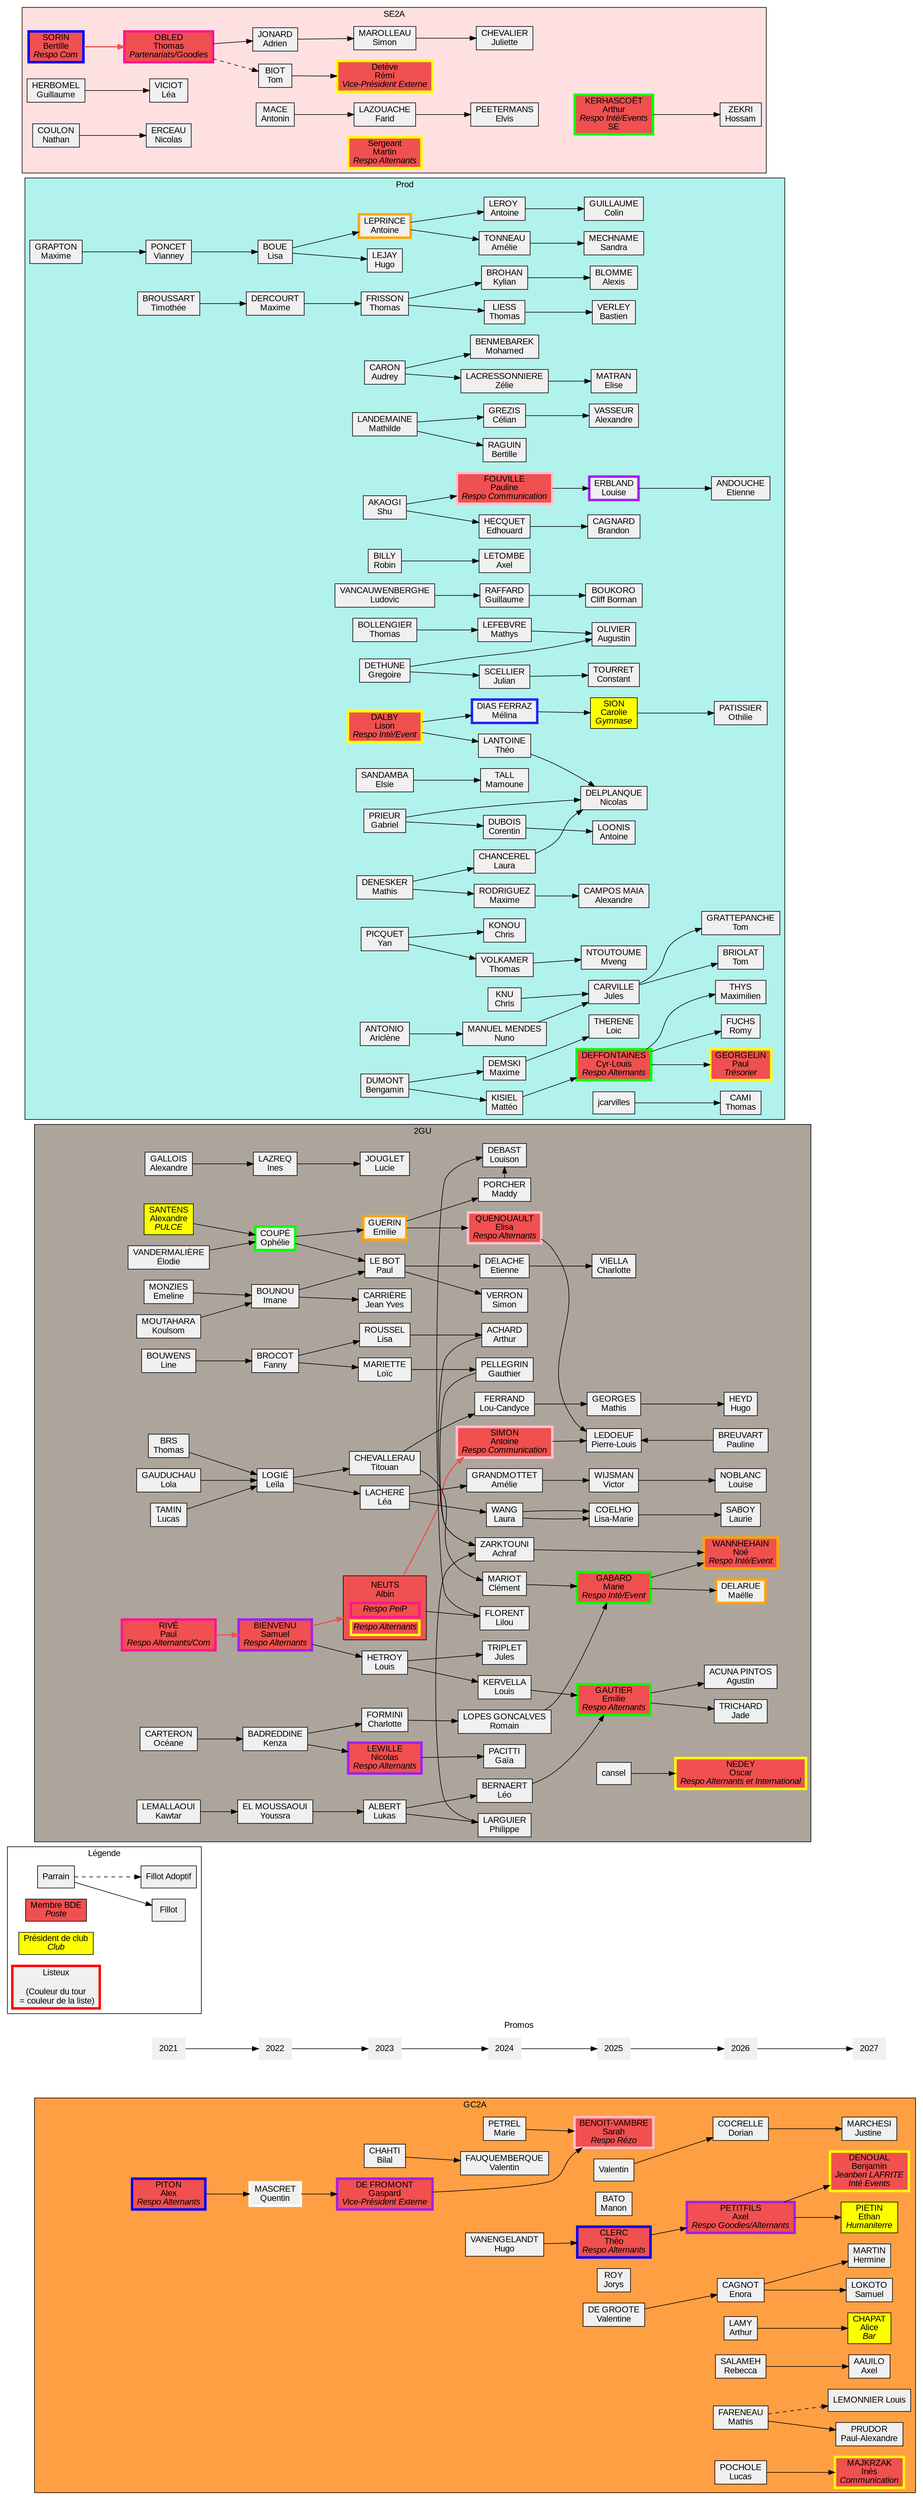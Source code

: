 digraph alternants {
	graph [
		charset = "UTF-8";
		style = filled;
		fontname = "Arial";
	];

	node [
		shape = box;
		style = filled;
		fillcolor = "#f0f0f0";
		fontname = "Arial";
	];

	rankdir = LR;


	subgraph cluster_promos {
		label = "Promos";
		penwidth = 0;
		color = none;
		node [shape = none];
		"2021" -> "2022" -> "2023" -> "2024"-> "2025" -> "2026" -> "2027";
	}

	subgraph cluster_legende {
		label = "Légende";
		fillcolor = none;
		leg_parrain	[label = "Parrain"];
		leg_fillot	[label = "Fillot"];
		leg_fillotadop	[label = "Fillot Adoptif"];
		leg_BDE		[label = <Membre BDE<BR/><I>Poste</I>> fillcolor="#f05050"];
		leg_prez	[label = <Président de club<BR/><I>Club</I>> fillcolor="yellow"];
		leg_listeux	[label = "Listeux\n\n(Couleur du tour\n = couleur de la liste)" penwidth=4 color="red"];
		leg_parrain -> leg_fillot;
		leg_parrain -> leg_fillotadop [style = "dashed"];
	}

	subgraph cluster_2GU {
		label = "2GU";
		fillcolor = "#ada59c";
		{ rank="same";
			tes 			[color = "#ada59c" fillcolor = "#ada59c" fontcolor = "#ada59c"];
		}
		{ rank="same";
			alexandregall	[label = "GALLOIS\nAlexandre"];
			alexandresant	[label = <SANTENS<BR/>Alexandre<BR/><I>PULCE</I>> fillcolor="yellow"];
			elodievan	[label = "VANDERMALIÈRE\nÉlodie"];
			emelinemonz	[label = "MONZIES\nEmeline"];
			kawtarlem	[label = "LEMALLAOUI\nKawtar"];
			koulsommouta	[label = "MOUTAHARA\nKoulsom"];
			linebouw	[label = "BOUWENS\nLine"];
			lolagaudu	[label = "GAUDUCHAU\nLola"];
			lucastam	[label = "TAMIN\nLucas"];
			oceanecarte	[label = "CARTERON\nOcéane"];
			paulrive	[label = <RIVÉ<BR/>Paul<BR/><I>Respo Alternants/Com</I>> fillcolor="#f05050" penwidth=4 color="deeppink"];
			thomasbrs	[label = "BRS\nThomas"];
		}
			tes-> thomasbrs [penwidth=2 color = "invis"];
		{ rank="same";
			fannybroc	[label = "BROCOT\nFanny"];
			imanebounou	[label = "BOUNOU\nImane"];
			ineslazre	[label = "LAZREQ\nInes"];
			kenzabad	[label = "BADREDDINE\nKenza"];
			leilalogi	[label = "LOGIÉ\nLeïla"];
			opheliecoup	[label = "COUPÉ\nOphélie" penwidth=4 color="green"];
			samuelbienv	[label = <BIENVENU<BR/>Samuel<BR/><I>Respo Alternants</I>> fillcolor="#f05050" penwidth=4 color="purple"]; 
			youssraelmou	[label = "EL MOUSSAOUI\nYoussra"];
		}
		alexandregall -> ineslazre;
		alexandresant -> opheliecoup;
		elodievan -> opheliecoup;
		emelinemonz -> imanebounou;
		kawtarlem -> youssraelmou;
		koulsommouta -> imanebounou;
		linebouw -> fannybroc;
		lolagaudu -> leilalogi;
		lucastam -> leilalogi;
		oceanecarte -> kenzabad;
		paulrive -> samuelbienv [penwidth=2 color = "#f05050"];
		thomasbrs -> leilalogi;

		{ rank="same";
			albinneu	[label = <<table border="0">
							<tr><td border="0">NEUTS<BR/>Albin</td></tr>
							<tr><td border="4" color="deeppink"><I>Respo PeiP</I></td></tr>
							<tr><td border="4" color="yellow"><I>Respo Alternants</I></td></tr>
						</table>> fillcolor="#f05050"];
			charlottefor	[label = "FORMINI\nCharlotte"];
			emilieguer	[label = "GUERIN\nEmilie" penwidth=4 color="orange"];
			jeanyvescarr	[label = "CARRIÈRE\nJean Yves"];
			lealachere	[label = "LACHERÉ\nLéa"];
			lisarouss	[label = "ROUSSEL\nLisa"];
			loicmariet	[label = "MARIETTE\nLoïc"];
			louishetr	[label = "HETROY\nLouis"];
			luciejougl	[label = "JOUGLET\nLucie"];
			lukasalb	[label = "ALBERT\nLukas"];
			nicolaslew	[label = <LEWILLE<BR/>Nicolas<BR/><I>Respo Alternants</I>> penwidth=4 fillcolor="#f05050" color="purple"];
			paullebo	[label = "LE BOT\nPaul"];
			titouancheva	[label = "CHEVALLERAU\nTitouan"];
		}
		fannybroc -> lisarouss;
		fannybroc -> loicmariet;
		imanebounou -> jeanyvescarr;
		imanebounou -> paullebo;
		ineslazre -> luciejougl;
		kenzabad -> charlottefor;
		kenzabad -> nicolaslew;
		leilalogi -> lealachere;
		leilalogi -> titouancheva;
		opheliecoup -> emilieguer;
		opheliecoup -> paullebo;
		samuelbienv -> albinneu [penwidth=2 color = "#f05050"];
		samuelbienv -> louishetr;
		youssraelmou -> lukasalb;
		{ rank = "same";
			antoinesim [label = <SIMON<BR/>Antoine<BR/><I>Respo Communication</I>> fillcolor="#f05050" penwidth=4 color="pink"];
			lilouflo   [label = "FLORENT\nLilou"];
			louiskerv  [label = "KERVELLA\nLouis"];
			julestrip  [label = "TRIPLET\nJules"];
			gaiapaci   [label = "PACITTI\nGaïa"];
			romainlop  [label = "LOPES GONCALVES\nRomain"];
			maddyporc  [label = "PORCHER\nMaddy"];
			elisaquen  [label = <QUENOUAULT<BR/>Elisa<BR/><I>Respo Alternants</I>> fillcolor="#f05050" penwidth=4 color="pink"];
			etiennedel [label = "DELACHE\nEtienne"];
			simonverr  [label = "VERRON\nSimon"];
			arthurach  [label = "ACHARD\nArthur"];
			gauthierpl [label = "PELLEGRIN\nGauthier"];
			ameliegra  [label = "GRANDMOTTET\nAmélie"];
			laurawan   [label = "WANG\nLaura"];
			clementmar [label = "MARIOT\nClément"];
			loucandyce [label = "FERRAND\nLou-Candyce"];
			phillippela [label = "LARGUIER\nPhilippe"];
			leobernae    [label = "BERNAERT\nLéo"];
			ldebast  [label = "DEBAST\nLouison"];
			azarktouni [label = "ZARKTOUNI\nAchraf"];

		}
			albinneu -> antoinesim [penwidth=2 color = "#f05050"];
			albinneu -> lilouflo;
			louishetr -> louiskerv;
			louishetr -> julestrip;
			nicolaslew -> gaiapaci;
			charlottefor -> romainlop;
			emilieguer -> maddyporc;
			emilieguer -> elisaquen;
			paullebo -> etiennedel;
			paullebo -> simonverr;
			lisarouss -> arthurach;
			loicmariet -> gauthierpl;
			lealachere -> ameliegra;
			lealachere -> laurawan;
			titouancheva -> clementmar;
			titouancheva -> loucandyce;
			lukasalb -> phillippela;
        	lukasalb -> leobernae;
		{ rank = "same";
			pledoeuf  	[label = "LEDOEUF\nPierre-Louis"];
			egautier 	[label = <GAUTIER<BR/>Emilie<BR/><I>Respo Alternants</I>> fillcolor="#f05050" penwidth=4 color="green"];
			cviella  	[label = "VIELLA\nCharlotte"];
			mgeorges 	[label = "GEORGES\nMathis"];
			vwijsman	[label = "WIJSMAN\nVictor"];
			lcoelho    	[label = "COELHO\nLisa-Marie"];
			mgabard 	[label = <GABARD<BR/>Marie<BR/><I>Respo Inté/Event</I>> fillcolor="#f05050" penwidth=4 color="green"];
		}	
		antoinesim->pledoeuf;
		lilouflo->ldebast;
		louiskerv->egautier;
		romainlop->mgabard;
		maddyporc->ldebast;
		elisaquen->pledoeuf;
		etiennedel->cviella;
		arthurach->azarktouni;
		ameliegra->vwijsman;
		laurawan->lcoelho;
		clementmar->mgabard;
		loucandyce->mgeorges;
		phillippela->azarktouni;
		gauthierpl->azarktouni;
		leobernae->egautier;
		{ rank = "same";//2027
			aacunapi  	[label = "ACUNA PINTOS\nAgustin"];
			onedey 	[label = <NEDEY<BR/>Oscar<BR/><I>Respo Alternants et International</I>>, fillcolor="#f05050", penwidth=4, color="yellow"];
			mdelarue 	[label = <DELARUE<BR/>Maëlle<BR/>>, penwidth=4, color="orange"];
			jtrichar  	[label = "TRICHARD\nJade"];
			pbreuvar 	[label = "BREUVART\nPauline"];
			lsaboy	[label = "SABOY\nLaurie"];
			lnoblanc    	[label = "NOBLANC\nLouise"];
			hheyd    	[label = "HEYD\nHugo"];
			nwannhen 	[label = <WANNHEHAIN<BR/>Noé<BR/><I>Respo Inté/Event</I>>, fillcolor="#f05050", penwidth=4, color="orange"];
		}
		egautier->aacunapi;
		egautier->jtrichar;
		pbreuvar->pledoeuf;
		cansel->onedey;
		mgabard->mdelarue;
		lcoelho->lsaboy;
		vwijsman->lnoblanc;
		mgabard->nwannhen;
		azarktouni->nwannhen;
		laurawan->lcoelho;
		mgeorges->hheyd;

        { rank = "same";
			invis1 [style=invis];
        }
	}

	subgraph cluster_prod {
		label = "Prod";
		fillcolor = "#B2F2EC";

		{ rank = "same";//2021
			maximegrapt	[label = "GRAPTON\nMaxime"];
		}

		{ rank = "same";//2022
			vianneypon	[label = "PONCET\nVianney"];
			timothebr   [label = "BROUSSART\nTimothée"];
		}
		maximegrapt -> vianneypon;
		//maximegrapt -> elodievan;
		
		{ rank = "same";//2023
			lisaboue	[label = "BOUE\nLisa"];
			maximeder   [label = "DERCOURT\nMaxime"];
		}
		vianneypon -> lisaboue;
		timothebr->maximeder;

		{ rank = "same";//2024
			antoinelepr	[label = "LEPRINCE\nAntoine" penwidth=4 color="orange"];
			hugoleja	[label = "LEJAY\nHugo"];
			thomasfris [label = "FRISSON\nThomas"];
			audreycar   [label = "CARON\nAudrey"];
			ldalby   [label=<DALBY<BR/>Lison<BR/><I>Respo Inté/Event</I>> fillcolor="#f05050" penwidth=4 color="yellow"];
			mlandemaine	[label = "LANDEMAINE\nMathilde"];
			tbollengier [label = "BOLLENGIER\nThomas"];
			rbilly		[label = "BILLY\nRobin"];
			aantonio	[label = "ANTONIO\nAriclène"];
			sakaogi		[label = "AKAOGI\nShu"];
			lvancauwenberghe	[label = "VANCAUWENBERGHE\nLudovic"];
			esandamba 	[label = "SANDAMBA\nElsie"];
			gprieur		[label = "PRIEUR\nGabriel"];
			ypicquet	[label = "PICQUET\nYan"];
			bdumont		[label = "DUMONT\nBengamin"];
			gdethune	[label = "DETHUNE\nGregoire"];
			mdenesker	[label = "DENESKER\nMathis"];
		}
		maximeder ->thomasfris;
		lisaboue -> antoinelepr;
		lisaboue -> hugoleja;

		{ rank = "same";//2025
		    graffard 	[label = "RAFFARD\nGuillaume"];
			ehecquet 	[label = "HECQUET\nEdhouard"];
			mrodriguez 	[label = "RODRIGUEZ\nMaxime"];
			nmanuel  	[label = "MANUEL MENDES\nNuno"];
			cknu 		[label = "KNU\nChris"];
			mkisiel  	[label = "KISIEL\nMattéo"];
			cdubois 	[label = "DUBOIS\nCorentin"];
			atonneau 	[label = "TONNEAU\nAmélie"];
			mdemski 	[label = "DEMSKI\nMaxime"];
			jscellier 	[label = "SCELLIER\nJulian"];
			cgrezis 	[label = "GREZIS\nCélian"];
			tvolkamer 	[label = "VOLKAMER\nThomas"];
			lchancerel 	[label = "CHANCEREL\nLaura"];
			tlantoine 	[label = "LANTOINE\nThéo"];
			mlefebvre 	[label = "LEFEBVRE\nMathys"];
			antoinele 	[label = "LEROY \nAntoine"];
			melinadia 	[label = "DIAS FERRAZ\nMélina"penwidth=4 color="#2128f5"];
			thomasliess [label = "LIESS\nThomas"];
			kylianbroha [label = "BROHAN\nKylian"];
			zelielacres [label = "LACRESSONNIERE\nZélie"];
			paulinefau 	[label = <FOUVILLE<BR/>Pauline<BR/><I>Respo Communication</I>> fillcolor="#f05050" penwidth=4 color="pink"];
			braguin		[label = "RAGUIN\nBertille"];
			mbenmebarek	[label = "BENMEBAREK\nMohamed"];
			aletombe	[label = "LETOMBE\nAxel"];
			mtall		[label = "TALL\nMamoune"];
			ckonou		[label = "KONOU\nChris"];
		}
		mdenesker -> lchancerel;
		mdenesker -> mrodriguez;
		gdethune -> jscellier;
		gdethune -> aolivier;
		bdumont -> mkisiel;
		bdumont -> mdemski;
		ypicquet -> tvolkamer;
		ypicquet -> ckonou;
		gprieur -> cdubois;
		gprieur -> ndelplanque;
		esandamba -> mtall;
		lvancauwenberghe -> graffard;
		sakaogi -> paulinefau;
		sakaogi -> ehecquet;
		mlandemaine -> braguin;
		mlandemaine -> cgrezis;
		audreycar -> zelielacres;
		audreycar -> mbenmebarek;aantonio
        antoinelepr -> antoinele;
		antoinelepr -> atonneau;
        ldalby -> melinadia;
		ldalby -> tlantoine;
        thomasfris -> thomasliess;
		thomasfris -> kylianbroha;
		tbollengier -> mlefebvre;
		rbilly -> aletombe;
		aantonio ->  nmanuel;

        { rank = "same";//2026
			cboukoro 		[label = "BOUKORO\nCliff Borman"];
			bcagnard 		[label = "CAGNARD\nBrandon"];
			acampo 			[label = "CAMPOS MAIA\nAlexandre"];
			jcarville 		[label = "CARVILLE\nJules"];
			cdeffontaines 	[label = <DEFFONTAINES<BR/>Cyr-Louis<BR/><I>Respo Alternants</I>> fillcolor="#f05050" penwidth=4 color="green"];
			lerbland 		[label = "ERBLAND\nLouise" penwidth=4 color="purple"];
			aloonis 		[label = "LOONIS\nAntoine"];
			ematran 		[label = "MATRAN\nElise"];
			smechname 		[label = "MECHNAME\nSandra"];
			csion 			[label =<SION<BR/>Carolie<BR/><I>Gymnase</I>> fillcolor="yellow"];
			ltherene 		[label = "THERENE\nLoic"];
			ctourret 		[label = "TOURRET\nConstant"];
			avasseur 		[label = "VASSEUR\nAlexandre"];
			bverley 		[label = "VERLEY\nBastien"];
			ablomme 		[label = "BLOMME\nAlexis"];
			mntoutoume 		[label = "NTOUTOUME\nMveng"];
			cguillaume 		[label = "GUILLAUME\nColin"];
			ndelplanque 	[label = "DELPLANQUE\nNicolas"];
			aolivier 		[label = "OLIVIER\nAugustin"];
			
        }
        graffard-> cboukoro;
		ehecquet -> bcagnard;
		mrodriguez -> acampo;
		nmanuel -> jcarville;
		cknu -> jcarville;
		mkisiel -> cdeffontaines;
		paulinefau -> lerbland;
		cdubois -> aloonis;
		zelielacres -> ematran;
		atonneau -> smechname;
		melinadia -> csion;
		mdemski -> ltherene;
		jscellier -> ctourret;
		cgrezis -> avasseur;
		thomasliess -> bverley;
		tvolkamer -> mntoutoume;
		antoinele -> cguillaume;
		lchancerel -> ndelplanque;
		tlantoine -> ndelplanque;
		mlefebvre -> aolivier;
		kylianbroha -> ablomme; 
        
		{ rank = "same";//2027
			opatissier			[label = "PATISSIER\nOthilie"];
			rfuchs                          [label = "FUCHS\nRomy"];
			eandouche			[label = "ANDOUCHE\nEtienne"];
			tcami				[label = "CAMI\nThomas"];
			mthys				[label = "THYS\nMaximilien"];
			pgeorgelin			[label = <GEORGELIN<BR/>Paul<BR/><I>Trésorier</I>> fillcolor="#f05050" penwidth=4 color="yellow"];
			btom				[label = "BRIOLAT\nTom"];
			gtom				[label = "GRATTEPANCHE\nTom"];
		}
		csion -> opatissier;
		cdeffontaines -> rfuchs;
		lerbland -> eandouche;
		jcarvilles -> tcami;
		cdeffontaines -> mthys;
		cdeffontaines -> pgeorgelin;
		jcarville -> btom;
		jcarville -> gtom;
	}
	subgraph cluster_GC2A {
		label = "GC2A";
		fillcolor = "#ff9f43";
		{ rank = "same";
			tesss [color = "invis" fillcolor = "invis" fontcolor = "invis"];
		}

		{ rank = "same";
			alexpiton	[label = <PITON<BR/>Alex<BR/><I>Respo Alternants</I>> fillcolor="#f05050" penwidth=4 color="blue"];
		}
		tesss -> alexpiton [penwidth=4 color="invis"];
		{ rank = "same";
            quentinmas [label = "MASCRET\nQuentin" penwidth=4 color="white"];
			
		}
		alexpiton->quentinmas;

		{ rank = "same";
			gaspardgui	[label = <DE FROMONT<BR/>Gaspard<BR/><I>Vice-Président Externe</I>> fillcolor="#f05050" penwidth=4 color="purple"];
			bchahti		[label = "CHAHTI\nBilal"];
			
		}
        quentinmas->gaspardgui;
		{ rank = "same";
			mariepetrel		[label = "PETREL\nMarie"];
			testtt 			[label = "DE FROMONT\nGaspard",style = "invis"];
			vfauquemerque	[label = "FAUQUEMBERQUE\nValentin"];
			hvanengelandt	[label = "VANENGELANDT\nHugo"];
		}
        //gaspardgui -> testtt [style = "invis"];
			bchahti ->vfauquemerque;
		
		{ rank = "same";
			sarahbenoit	[label = <BENOIT-VAMBRE<BR/>Sarah<BR/><I>Respo Rézo</I>> fillcolor="#f05050" penwidth=4 color="pink"];
			manonbato 	[label = "BATO\nManon"];
			valentin	[label = "Valentin"];
			kroy		[label = "ROY\nJorys"];
			vdegroote	[label = "DE GROOTE\nValentine"];
			tclerc		[label = <CLERC<BR/>Théo<BR/><I>Respo Alternants</I>> fillcolor="#f05050" penwidth=4 color="blue"];

		}
		mariepetrel-> sarahbenoit;
		gaspardgui -> sarahbenoit;
		hvanengelandt -> tclerc;

		{ rank = "same";
			apetitfils  [label = <PETITFILS<BR/>Axel<BR/><I>Respo Goodies/Alternants</I>> fillcolor="#f05050" penwidth=4 color="purple"];
			alamy		[label = "LAMY\nArthur"];
			rsalameh	[label = "SALAMEH\nRebecca"];
			dcocrelle	[label = "COCRELLE\nDorian"];
			ecagnot		[label = "CAGNOT\nEnora"];
			mfarenea	[label = "FARENEAU\nMathis"];
			lpocholl	[label = "POCHOLE\nLucas"];
        }
		tclerc -> apetitfils;
        valentin -> dcocrelle;
		vdegroote -> ecagnot;

		{ rank = "same";//2027
			epietin 	 [label = <PIETIN<BR/>Ethan<BR/><I>Humaniterre</I>> fillcolor="yellow"];
			imajkrza  	[label = <MAJKRZAK<BR/>Inès<BR/><I>Communication</I>> fillcolor="#f05050" penwidth=4 color="yellow"];
			achapat  	[label = <CHAPAT<BR/>Alice<BR/><I>Bar</I>> fillcolor="yellow"];
			slokoto		[label = "LOKOTO\nSamuel"];
			jmarches	[label = "MARCHESI\nJustine "];
			bdenoual	[label = <DENOUAL<BR/>Benjamin<BR/><I>Jeanben LAFRITE<BR/>Inté Events</I>> fillcolor="#f05050" penwidth=4 color="yellow"];
			aaauilo		[label = "AAUILO\nAxel"];
			pprudor		[label = "PRUDOR\nPaul-Alexandre"];
			hmartin		[label = "MARTIN\nHermine"];
			llemonni	[label = "LEMONNIER Louis"];
        }
		apetitfils -> epietin;
        lpocholl -> imajkrza;
		alamy -> achapat;
		ecagnot -> slokoto;
		dcocrelle -> jmarches;
		apetitfils -> bdenoual;
		rsalameh -> aaauilo;
		mfarenea -> pprudor;
		ecagnot -> hmartin;
		mfarenea -> llemonni [style = "dashed"];

    }

	subgraph cluster_SE2A {
		label = "SE2A";
		fillcolor = "#FFE0E0";

		{ rank = "same";//2021
			bertillesor	[label = <SORIN<BR/>Bertille<BR/><I>Respo Com</I>> fillcolor="#f05050" penwidth=4 color = "blue"];
			guillaumeherb	[label = "HERBOMEL\nGuillaume"];
			nathancoulon	[label = "COULON\nNathan"];
		}

		{ rank = "same";//2022
			leavicio	[label = "VICIOT\nLéa"];
			nicolaserc	[label = "ERCEAU\nNicolas"];
			thomasobl	[label = <OBLED<BR/>Thomas<BR/><I>Partenariats/Goodies</I>> fillcolor="#f05050" penwidth=4 color="deeppink"];
		}
		bertillesor -> thomasobl [penwidth=2 color = "#f05050"];
		guillaumeherb -> leavicio;
		nathancoulon -> nicolaserc;

		{ rank = "same";//2023
			tombiot		[label="BIOT\nTom"];
			adjonard		[label="JONARD\nAdrien"];
			antoninm     [label = "MACE\nAntonin"];
		}
		thomasobl -> tombiot [style=dashed];
		thomasobl -> adjonard;

		{ rank = "same";//2024
			remideteve	[label=<Detève<BR/>Rémi<BR/><I>Vice-Président Externe</I>> fillcolor="#f05050" penwidth=4 color="yellow"];
			martinserg	[label=<Sergeant<BR/>Martin<BR/><I>Respo Alternants</I>> fillcolor="#f05050" penwidth=4 color="yellow"];
			smarolleau	[label = "MAROLLEAU\nSimon"];
			faridlazou  [label ="LAZOUACHE\nFarid"];
		}
		tombiot -> remideteve;
		adjonard-> smarolleau;
		antoninm -> faridlazou;

		{ rank = "same";//2025
			elvispet [label = "PEETERMANS\nElvis"];
			juliettec [label ="CHEVALIER\nJuliette"];
		}
        faridlazou -> elvispet;
        smarolleau -> juliettec;

        { rank="same";//2026
			tess 			[color = "#FFE0E0" fillcolor = "#FFE0E0" fontcolor = "#FFE0E0"];
			akerhasco  [label = <KERHASCOËT<BR/>Arthur<BR/><I>Respo Inté/Events</I><BR/>SE> fillcolor="#f05050" penwidth=4 color="green"];
		}
		juliettec -> tess  [penwidth=2 color = "invis"];

		{ rank="same";//2027
			hzekri	[label ="ZEKRI\nHossam"];
		}
		akerhasco -> hzekri;
	}
		


	endnode [style=invis];
	
    //invis1 -> endnode [style = invis];
    //invis2 -> endnode [style = invis];
    //invis3 -> endnode [style = invis];
	dcocrelle -> endnode [style = invis];
	"2026" -> endnode [style=invis];
}
